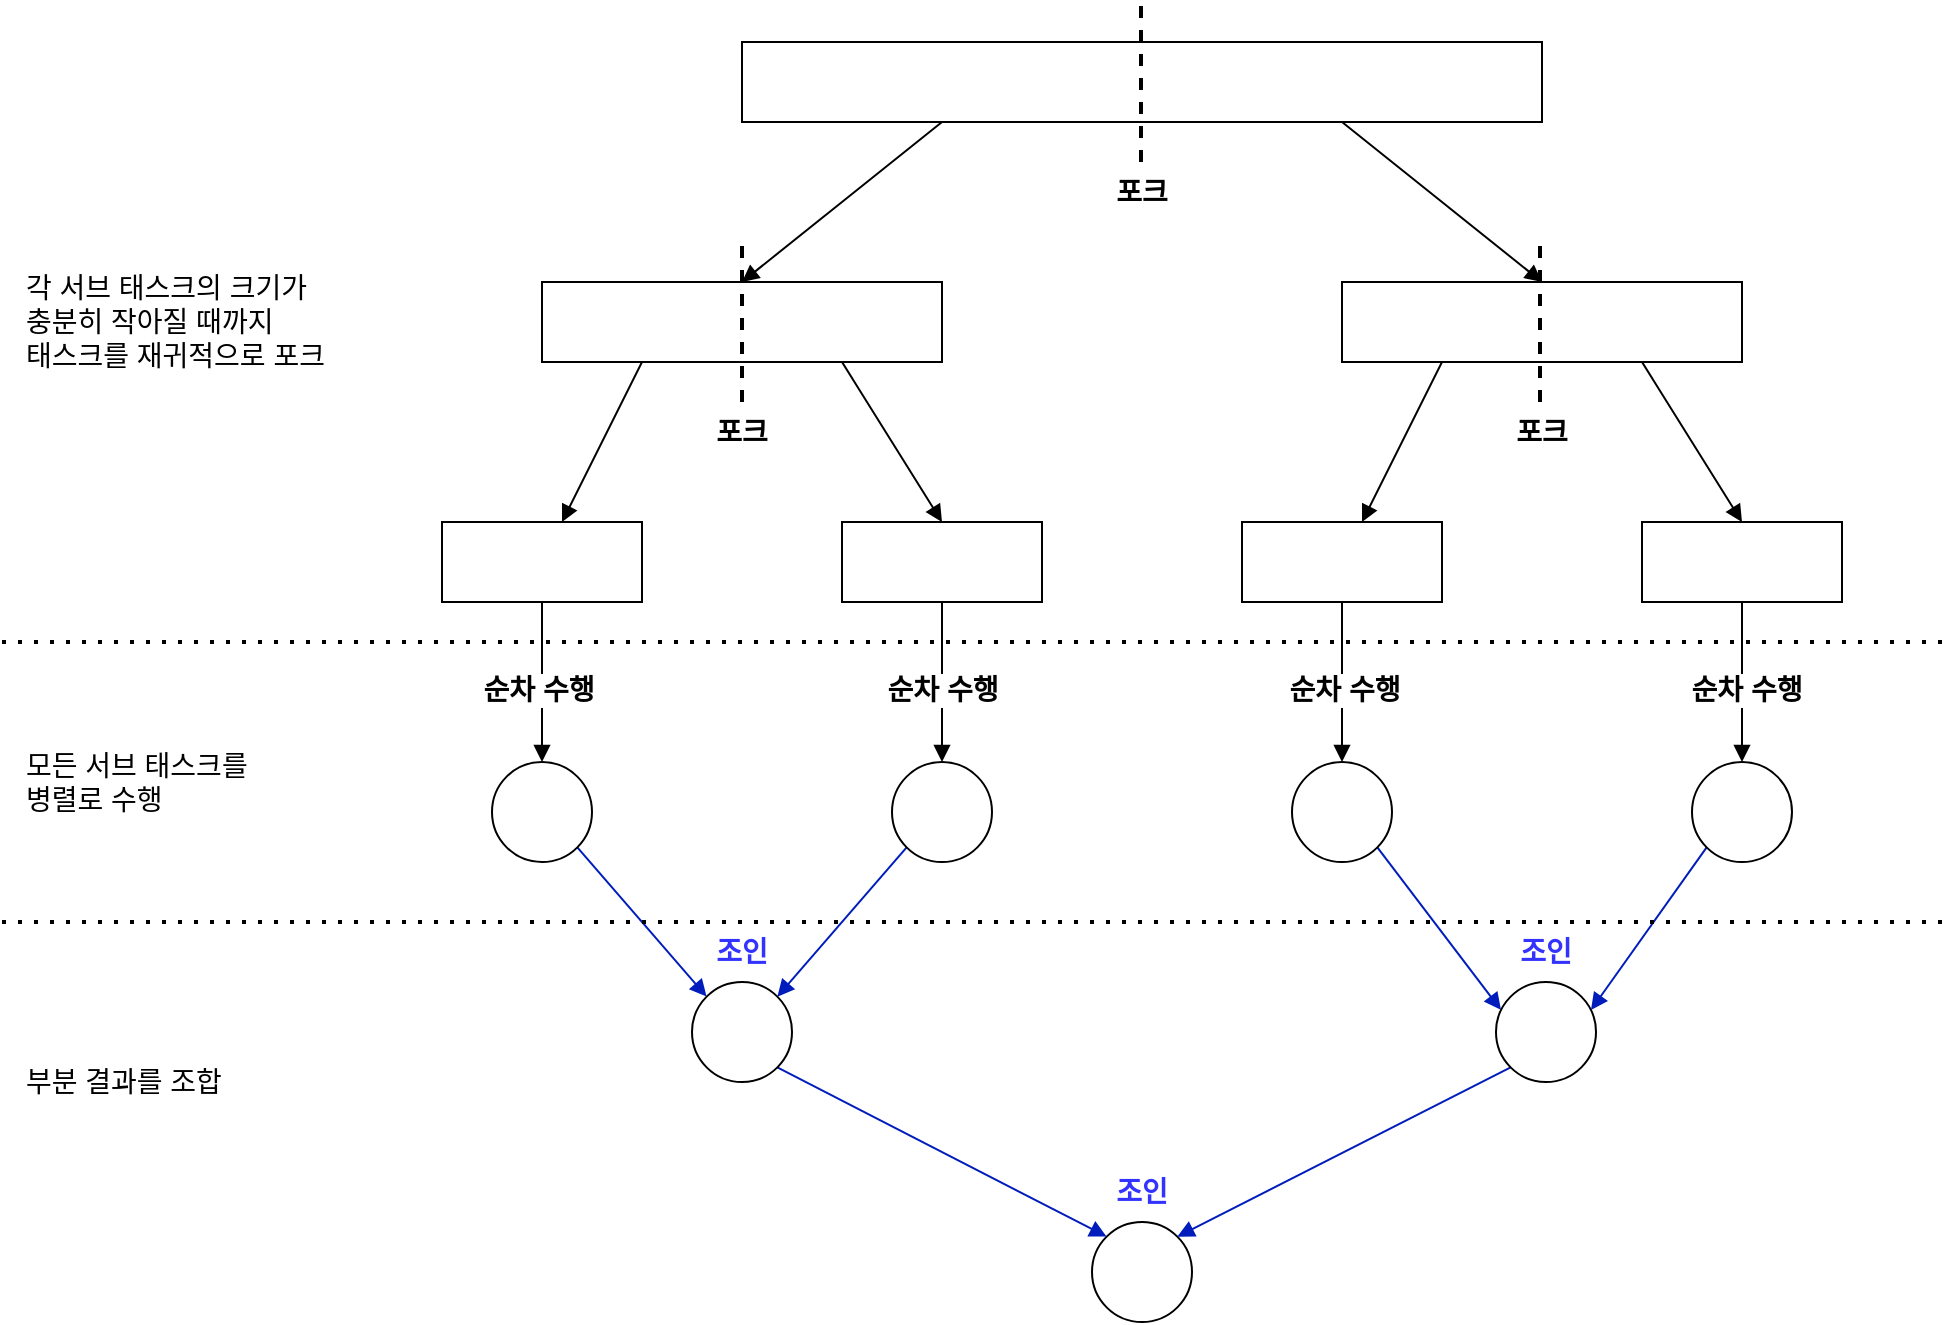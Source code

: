 <mxfile version="21.6.8" type="device">
  <diagram name="페이지-1" id="SURd_VvgySZFTu7k2TyO">
    <mxGraphModel dx="1164" dy="894" grid="1" gridSize="10" guides="1" tooltips="1" connect="1" arrows="1" fold="1" page="1" pageScale="1" pageWidth="827" pageHeight="1169" math="0" shadow="0">
      <root>
        <mxCell id="0" />
        <mxCell id="1" parent="0" />
        <mxCell id="5pIKJptgZy2MzdFPu6_g-26" style="rounded=0;orthogonalLoop=1;jettySize=auto;html=1;exitX=0.25;exitY=1;exitDx=0;exitDy=0;entryX=0.5;entryY=0;entryDx=0;entryDy=0;endArrow=block;endFill=1;" edge="1" parent="1" source="5pIKJptgZy2MzdFPu6_g-1" target="5pIKJptgZy2MzdFPu6_g-3">
          <mxGeometry relative="1" as="geometry" />
        </mxCell>
        <mxCell id="5pIKJptgZy2MzdFPu6_g-27" style="rounded=0;orthogonalLoop=1;jettySize=auto;html=1;exitX=0.75;exitY=1;exitDx=0;exitDy=0;endArrow=block;endFill=1;" edge="1" parent="1" source="5pIKJptgZy2MzdFPu6_g-1">
          <mxGeometry relative="1" as="geometry">
            <mxPoint x="800" y="200" as="targetPoint" />
          </mxGeometry>
        </mxCell>
        <mxCell id="5pIKJptgZy2MzdFPu6_g-1" value="" style="rounded=0;whiteSpace=wrap;html=1;" vertex="1" parent="1">
          <mxGeometry x="400" y="80" width="400" height="40" as="geometry" />
        </mxCell>
        <mxCell id="5pIKJptgZy2MzdFPu6_g-2" value="" style="endArrow=none;dashed=1;html=1;rounded=0;strokeWidth=2;" edge="1" parent="1">
          <mxGeometry width="50" height="50" relative="1" as="geometry">
            <mxPoint x="599.5" y="140" as="sourcePoint" />
            <mxPoint x="599.5" y="60" as="targetPoint" />
          </mxGeometry>
        </mxCell>
        <mxCell id="5pIKJptgZy2MzdFPu6_g-28" style="rounded=0;orthogonalLoop=1;jettySize=auto;html=1;exitX=0.25;exitY=1;exitDx=0;exitDy=0;endArrow=block;endFill=1;" edge="1" parent="1" source="5pIKJptgZy2MzdFPu6_g-3" target="5pIKJptgZy2MzdFPu6_g-7">
          <mxGeometry relative="1" as="geometry" />
        </mxCell>
        <mxCell id="5pIKJptgZy2MzdFPu6_g-29" style="rounded=0;orthogonalLoop=1;jettySize=auto;html=1;exitX=0.75;exitY=1;exitDx=0;exitDy=0;entryX=0.5;entryY=0;entryDx=0;entryDy=0;endArrow=block;endFill=1;" edge="1" parent="1" source="5pIKJptgZy2MzdFPu6_g-3" target="5pIKJptgZy2MzdFPu6_g-8">
          <mxGeometry relative="1" as="geometry" />
        </mxCell>
        <mxCell id="5pIKJptgZy2MzdFPu6_g-3" value="" style="rounded=0;whiteSpace=wrap;html=1;" vertex="1" parent="1">
          <mxGeometry x="300" y="200" width="200" height="40" as="geometry" />
        </mxCell>
        <mxCell id="5pIKJptgZy2MzdFPu6_g-30" style="rounded=0;orthogonalLoop=1;jettySize=auto;html=1;exitX=0.25;exitY=1;exitDx=0;exitDy=0;endArrow=block;endFill=1;" edge="1" parent="1" source="5pIKJptgZy2MzdFPu6_g-4" target="5pIKJptgZy2MzdFPu6_g-9">
          <mxGeometry relative="1" as="geometry" />
        </mxCell>
        <mxCell id="5pIKJptgZy2MzdFPu6_g-31" style="rounded=0;orthogonalLoop=1;jettySize=auto;html=1;exitX=0.75;exitY=1;exitDx=0;exitDy=0;entryX=0.5;entryY=0;entryDx=0;entryDy=0;endArrow=block;endFill=1;" edge="1" parent="1" source="5pIKJptgZy2MzdFPu6_g-4" target="5pIKJptgZy2MzdFPu6_g-10">
          <mxGeometry relative="1" as="geometry" />
        </mxCell>
        <mxCell id="5pIKJptgZy2MzdFPu6_g-4" value="" style="rounded=0;whiteSpace=wrap;html=1;" vertex="1" parent="1">
          <mxGeometry x="700" y="200" width="200" height="40" as="geometry" />
        </mxCell>
        <mxCell id="5pIKJptgZy2MzdFPu6_g-5" value="" style="endArrow=none;dashed=1;html=1;rounded=0;strokeWidth=2;" edge="1" parent="1">
          <mxGeometry width="50" height="50" relative="1" as="geometry">
            <mxPoint x="400" y="260" as="sourcePoint" />
            <mxPoint x="400" y="180" as="targetPoint" />
          </mxGeometry>
        </mxCell>
        <mxCell id="5pIKJptgZy2MzdFPu6_g-6" value="" style="endArrow=none;dashed=1;html=1;rounded=0;strokeWidth=2;" edge="1" parent="1">
          <mxGeometry width="50" height="50" relative="1" as="geometry">
            <mxPoint x="799" y="260" as="sourcePoint" />
            <mxPoint x="799" y="180" as="targetPoint" />
          </mxGeometry>
        </mxCell>
        <mxCell id="5pIKJptgZy2MzdFPu6_g-32" style="edgeStyle=orthogonalEdgeStyle;rounded=0;orthogonalLoop=1;jettySize=auto;html=1;entryX=0.5;entryY=0;entryDx=0;entryDy=0;endArrow=block;endFill=1;" edge="1" parent="1" source="5pIKJptgZy2MzdFPu6_g-7" target="5pIKJptgZy2MzdFPu6_g-16">
          <mxGeometry relative="1" as="geometry" />
        </mxCell>
        <mxCell id="5pIKJptgZy2MzdFPu6_g-44" value="순차 수행" style="edgeLabel;html=1;align=center;verticalAlign=middle;resizable=0;points=[];fontStyle=1;fontSize=14;" vertex="1" connectable="0" parent="5pIKJptgZy2MzdFPu6_g-32">
          <mxGeometry x="0.1" y="-2" relative="1" as="geometry">
            <mxPoint as="offset" />
          </mxGeometry>
        </mxCell>
        <mxCell id="5pIKJptgZy2MzdFPu6_g-7" value="" style="rounded=0;whiteSpace=wrap;html=1;" vertex="1" parent="1">
          <mxGeometry x="250" y="320" width="100" height="40" as="geometry" />
        </mxCell>
        <mxCell id="5pIKJptgZy2MzdFPu6_g-33" style="edgeStyle=orthogonalEdgeStyle;rounded=0;orthogonalLoop=1;jettySize=auto;html=1;exitX=0.5;exitY=1;exitDx=0;exitDy=0;endArrow=block;endFill=1;" edge="1" parent="1" source="5pIKJptgZy2MzdFPu6_g-8" target="5pIKJptgZy2MzdFPu6_g-17">
          <mxGeometry relative="1" as="geometry" />
        </mxCell>
        <mxCell id="5pIKJptgZy2MzdFPu6_g-45" value="&lt;b&gt;&lt;font style=&quot;font-size: 14px;&quot;&gt;순차 수행&lt;/font&gt;&lt;/b&gt;" style="edgeLabel;html=1;align=center;verticalAlign=middle;resizable=0;points=[];" vertex="1" connectable="0" parent="5pIKJptgZy2MzdFPu6_g-33">
          <mxGeometry relative="1" as="geometry">
            <mxPoint y="4" as="offset" />
          </mxGeometry>
        </mxCell>
        <mxCell id="5pIKJptgZy2MzdFPu6_g-8" value="" style="rounded=0;whiteSpace=wrap;html=1;" vertex="1" parent="1">
          <mxGeometry x="450" y="320" width="100" height="40" as="geometry" />
        </mxCell>
        <mxCell id="5pIKJptgZy2MzdFPu6_g-34" style="edgeStyle=orthogonalEdgeStyle;rounded=0;orthogonalLoop=1;jettySize=auto;html=1;entryX=0.5;entryY=0;entryDx=0;entryDy=0;endArrow=block;endFill=1;" edge="1" parent="1" source="5pIKJptgZy2MzdFPu6_g-9" target="5pIKJptgZy2MzdFPu6_g-18">
          <mxGeometry relative="1" as="geometry" />
        </mxCell>
        <mxCell id="5pIKJptgZy2MzdFPu6_g-46" value="순차 수행" style="edgeLabel;html=1;align=center;verticalAlign=middle;resizable=0;points=[];fontStyle=1;fontSize=14;" vertex="1" connectable="0" parent="5pIKJptgZy2MzdFPu6_g-34">
          <mxGeometry x="0.2" y="1" relative="1" as="geometry">
            <mxPoint y="-4" as="offset" />
          </mxGeometry>
        </mxCell>
        <mxCell id="5pIKJptgZy2MzdFPu6_g-9" value="" style="rounded=0;whiteSpace=wrap;html=1;" vertex="1" parent="1">
          <mxGeometry x="650" y="320" width="100" height="40" as="geometry" />
        </mxCell>
        <mxCell id="5pIKJptgZy2MzdFPu6_g-35" style="edgeStyle=orthogonalEdgeStyle;rounded=0;orthogonalLoop=1;jettySize=auto;html=1;exitX=0.5;exitY=1;exitDx=0;exitDy=0;entryX=0.5;entryY=0;entryDx=0;entryDy=0;endArrow=block;endFill=1;" edge="1" parent="1" source="5pIKJptgZy2MzdFPu6_g-10" target="5pIKJptgZy2MzdFPu6_g-19">
          <mxGeometry relative="1" as="geometry" />
        </mxCell>
        <mxCell id="5pIKJptgZy2MzdFPu6_g-47" value="순차 수행" style="edgeLabel;html=1;align=center;verticalAlign=middle;resizable=0;points=[];fontSize=14;fontStyle=1" vertex="1" connectable="0" parent="5pIKJptgZy2MzdFPu6_g-35">
          <mxGeometry x="0.025" y="2" relative="1" as="geometry">
            <mxPoint y="3" as="offset" />
          </mxGeometry>
        </mxCell>
        <mxCell id="5pIKJptgZy2MzdFPu6_g-10" value="" style="rounded=0;whiteSpace=wrap;html=1;" vertex="1" parent="1">
          <mxGeometry x="850" y="320" width="100" height="40" as="geometry" />
        </mxCell>
        <mxCell id="5pIKJptgZy2MzdFPu6_g-15" value="" style="endArrow=none;dashed=1;html=1;dashPattern=1 3;strokeWidth=2;rounded=0;" edge="1" parent="1">
          <mxGeometry width="50" height="50" relative="1" as="geometry">
            <mxPoint x="30" y="380" as="sourcePoint" />
            <mxPoint x="1000" y="380" as="targetPoint" />
          </mxGeometry>
        </mxCell>
        <mxCell id="5pIKJptgZy2MzdFPu6_g-36" style="rounded=0;orthogonalLoop=1;jettySize=auto;html=1;exitX=1;exitY=1;exitDx=0;exitDy=0;entryX=0;entryY=0;entryDx=0;entryDy=0;endArrow=block;endFill=1;fillColor=#0050ef;strokeColor=#001DBC;" edge="1" parent="1" source="5pIKJptgZy2MzdFPu6_g-16" target="5pIKJptgZy2MzdFPu6_g-21">
          <mxGeometry relative="1" as="geometry" />
        </mxCell>
        <mxCell id="5pIKJptgZy2MzdFPu6_g-16" value="" style="ellipse;whiteSpace=wrap;html=1;aspect=fixed;" vertex="1" parent="1">
          <mxGeometry x="275" y="440" width="50" height="50" as="geometry" />
        </mxCell>
        <mxCell id="5pIKJptgZy2MzdFPu6_g-37" style="rounded=0;orthogonalLoop=1;jettySize=auto;html=1;exitX=0;exitY=1;exitDx=0;exitDy=0;entryX=1;entryY=0;entryDx=0;entryDy=0;endArrow=block;endFill=1;fillColor=#0050ef;strokeColor=#001DBC;" edge="1" parent="1" source="5pIKJptgZy2MzdFPu6_g-17" target="5pIKJptgZy2MzdFPu6_g-21">
          <mxGeometry relative="1" as="geometry" />
        </mxCell>
        <mxCell id="5pIKJptgZy2MzdFPu6_g-17" value="" style="ellipse;whiteSpace=wrap;html=1;aspect=fixed;" vertex="1" parent="1">
          <mxGeometry x="475" y="440" width="50" height="50" as="geometry" />
        </mxCell>
        <mxCell id="5pIKJptgZy2MzdFPu6_g-38" style="rounded=0;orthogonalLoop=1;jettySize=auto;html=1;exitX=1;exitY=1;exitDx=0;exitDy=0;entryX=0.05;entryY=0.28;entryDx=0;entryDy=0;endArrow=block;endFill=1;entryPerimeter=0;fillColor=#0050ef;strokeColor=#001DBC;" edge="1" parent="1" source="5pIKJptgZy2MzdFPu6_g-18" target="5pIKJptgZy2MzdFPu6_g-22">
          <mxGeometry relative="1" as="geometry" />
        </mxCell>
        <mxCell id="5pIKJptgZy2MzdFPu6_g-18" value="" style="ellipse;whiteSpace=wrap;html=1;aspect=fixed;" vertex="1" parent="1">
          <mxGeometry x="675" y="440" width="50" height="50" as="geometry" />
        </mxCell>
        <mxCell id="5pIKJptgZy2MzdFPu6_g-39" style="rounded=0;orthogonalLoop=1;jettySize=auto;html=1;exitX=0;exitY=1;exitDx=0;exitDy=0;entryX=0.95;entryY=0.28;entryDx=0;entryDy=0;entryPerimeter=0;endArrow=block;endFill=1;fillColor=#0050ef;strokeColor=#001DBC;" edge="1" parent="1" source="5pIKJptgZy2MzdFPu6_g-19" target="5pIKJptgZy2MzdFPu6_g-22">
          <mxGeometry relative="1" as="geometry" />
        </mxCell>
        <mxCell id="5pIKJptgZy2MzdFPu6_g-19" value="" style="ellipse;whiteSpace=wrap;html=1;aspect=fixed;" vertex="1" parent="1">
          <mxGeometry x="875" y="440" width="50" height="50" as="geometry" />
        </mxCell>
        <mxCell id="5pIKJptgZy2MzdFPu6_g-20" value="" style="ellipse;whiteSpace=wrap;html=1;aspect=fixed;" vertex="1" parent="1">
          <mxGeometry x="575" y="670" width="50" height="50" as="geometry" />
        </mxCell>
        <mxCell id="5pIKJptgZy2MzdFPu6_g-40" style="rounded=0;orthogonalLoop=1;jettySize=auto;html=1;exitX=1;exitY=1;exitDx=0;exitDy=0;entryX=0;entryY=0;entryDx=0;entryDy=0;endArrow=block;endFill=1;fillColor=#0050ef;strokeColor=#001DBC;" edge="1" parent="1" source="5pIKJptgZy2MzdFPu6_g-21" target="5pIKJptgZy2MzdFPu6_g-20">
          <mxGeometry relative="1" as="geometry" />
        </mxCell>
        <mxCell id="5pIKJptgZy2MzdFPu6_g-21" value="" style="ellipse;whiteSpace=wrap;html=1;aspect=fixed;" vertex="1" parent="1">
          <mxGeometry x="375" y="550" width="50" height="50" as="geometry" />
        </mxCell>
        <mxCell id="5pIKJptgZy2MzdFPu6_g-41" style="rounded=0;orthogonalLoop=1;jettySize=auto;html=1;exitX=0;exitY=1;exitDx=0;exitDy=0;entryX=1;entryY=0;entryDx=0;entryDy=0;endArrow=block;endFill=1;fillColor=#0050ef;strokeColor=#001DBC;" edge="1" parent="1" source="5pIKJptgZy2MzdFPu6_g-22" target="5pIKJptgZy2MzdFPu6_g-20">
          <mxGeometry relative="1" as="geometry" />
        </mxCell>
        <mxCell id="5pIKJptgZy2MzdFPu6_g-22" value="" style="ellipse;whiteSpace=wrap;html=1;aspect=fixed;" vertex="1" parent="1">
          <mxGeometry x="777" y="550" width="50" height="50" as="geometry" />
        </mxCell>
        <mxCell id="5pIKJptgZy2MzdFPu6_g-23" value="포크" style="text;html=1;strokeColor=none;fillColor=none;align=center;verticalAlign=middle;whiteSpace=wrap;rounded=0;fontSize=14;fontStyle=1" vertex="1" parent="1">
          <mxGeometry x="570" y="140" width="60" height="30" as="geometry" />
        </mxCell>
        <mxCell id="5pIKJptgZy2MzdFPu6_g-24" value="포크" style="text;html=1;strokeColor=none;fillColor=none;align=center;verticalAlign=middle;whiteSpace=wrap;rounded=0;fontSize=14;fontStyle=1" vertex="1" parent="1">
          <mxGeometry x="370" y="260" width="60" height="30" as="geometry" />
        </mxCell>
        <mxCell id="5pIKJptgZy2MzdFPu6_g-25" value="포크" style="text;html=1;strokeColor=none;fillColor=none;align=center;verticalAlign=middle;whiteSpace=wrap;rounded=0;fontSize=14;fontStyle=1" vertex="1" parent="1">
          <mxGeometry x="770" y="260" width="60" height="30" as="geometry" />
        </mxCell>
        <mxCell id="5pIKJptgZy2MzdFPu6_g-48" value="조인" style="text;html=1;strokeColor=none;fillColor=none;align=center;verticalAlign=middle;whiteSpace=wrap;rounded=0;fontSize=14;fontStyle=1;fontColor=#3333FF;" vertex="1" parent="1">
          <mxGeometry x="370" y="520" width="60" height="30" as="geometry" />
        </mxCell>
        <mxCell id="5pIKJptgZy2MzdFPu6_g-49" value="조인" style="text;html=1;strokeColor=none;fillColor=none;align=center;verticalAlign=middle;whiteSpace=wrap;rounded=0;fontSize=14;fontStyle=1;fontColor=#3333FF;" vertex="1" parent="1">
          <mxGeometry x="772" y="520" width="60" height="30" as="geometry" />
        </mxCell>
        <mxCell id="5pIKJptgZy2MzdFPu6_g-50" value="조인" style="text;html=1;strokeColor=none;fillColor=none;align=center;verticalAlign=middle;whiteSpace=wrap;rounded=0;fontSize=14;fontStyle=1;fontColor=#3333FF;" vertex="1" parent="1">
          <mxGeometry x="570" y="640" width="60" height="30" as="geometry" />
        </mxCell>
        <mxCell id="5pIKJptgZy2MzdFPu6_g-51" value="" style="endArrow=none;dashed=1;html=1;dashPattern=1 3;strokeWidth=2;rounded=0;" edge="1" parent="1">
          <mxGeometry width="50" height="50" relative="1" as="geometry">
            <mxPoint x="30" y="520" as="sourcePoint" />
            <mxPoint x="1005" y="520" as="targetPoint" />
          </mxGeometry>
        </mxCell>
        <mxCell id="5pIKJptgZy2MzdFPu6_g-52" value="각 서브 태스크의 크기가 &lt;br style=&quot;font-size: 14px;&quot;&gt;충분히 작아질 때까지 &lt;br style=&quot;font-size: 14px;&quot;&gt;태스크를 재귀적으로 포크" style="text;html=1;strokeColor=none;fillColor=none;align=left;verticalAlign=middle;whiteSpace=wrap;rounded=0;fontStyle=0;fontSize=14;" vertex="1" parent="1">
          <mxGeometry x="40" y="190" width="200" height="60" as="geometry" />
        </mxCell>
        <mxCell id="5pIKJptgZy2MzdFPu6_g-53" value="모든 서브 태스크를 &lt;br&gt;병렬로 수행" style="text;html=1;strokeColor=none;fillColor=none;align=left;verticalAlign=middle;whiteSpace=wrap;rounded=0;fontSize=14;" vertex="1" parent="1">
          <mxGeometry x="40" y="420" width="200" height="60" as="geometry" />
        </mxCell>
        <mxCell id="5pIKJptgZy2MzdFPu6_g-54" value="부분 결과를 조합" style="text;html=1;strokeColor=none;fillColor=none;align=left;verticalAlign=middle;whiteSpace=wrap;rounded=0;fontSize=14;" vertex="1" parent="1">
          <mxGeometry x="40" y="570" width="200" height="60" as="geometry" />
        </mxCell>
      </root>
    </mxGraphModel>
  </diagram>
</mxfile>
